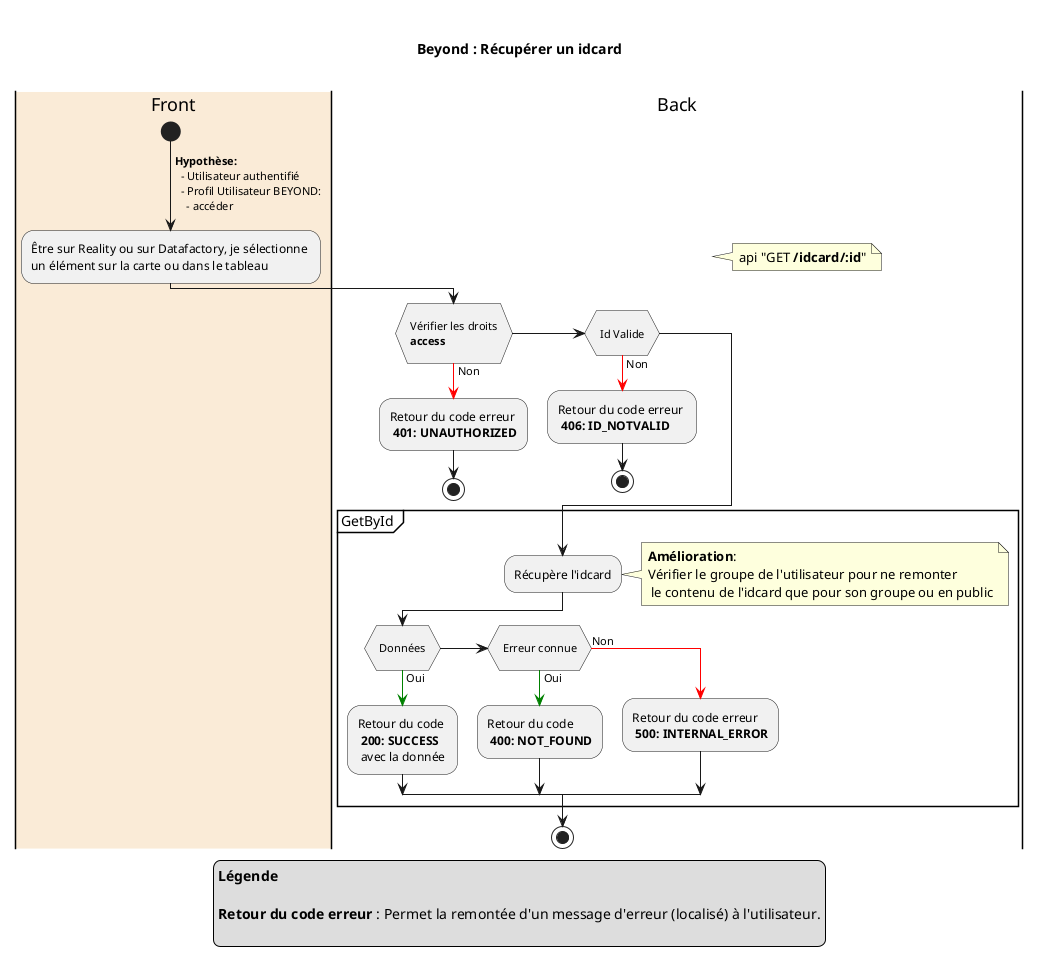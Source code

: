@startuml idcard_getById

title

Beyond : Récupérer un idcard

end title

|#AntiqueWhite| Front |
start
->  **Hypothèse:** \n  - Utilisateur authentifié \n  - Profil Utilisateur BEYOND:  \n    - accéder;

-Être sur Reality ou sur Datafactory, je sélectionne \nun élément sur la carte ou dans le tableau

| Back |
note right
  api "GET **/idcard/:id**"
end note
if ( \n Vérifier les droits \n **access** \n)
-[#red]-> Non ;
-Retour du code erreur \n **401: UNAUTHORIZED**
stop
elseif ( \n Id Valide \n )
-[#red]-> Non ;
-Retour du code erreur \n **406: ID_NOTVALID**
stop
endif

partition "GetById " {
    -Récupère l'idcard
    note right
    **Amélioration**: 
    Vérifier le groupe de l'utilisateur pour ne remonter 
     le contenu de l'idcard que pour son groupe ou en public
    endnote
    if ( \n Données \n )
        -[#green]-> Oui ;
        -Retour du code \n **200: SUCCESS** \n avec la donnée
    elseif ( \n Erreur connue \n )
        -[#green]-> Oui ;
        -Retour du code \n **400: NOT_FOUND**
    else
        -[#red]-> Non ;
        -Retour du code erreur \n **500: INTERNAL_ERROR**
    endif
}
stop

legend 
**Légende**

**Retour du code erreur** : Permet la remontée d'un message d'erreur (localisé) à l'utilisateur.

endlegend

@enduml
